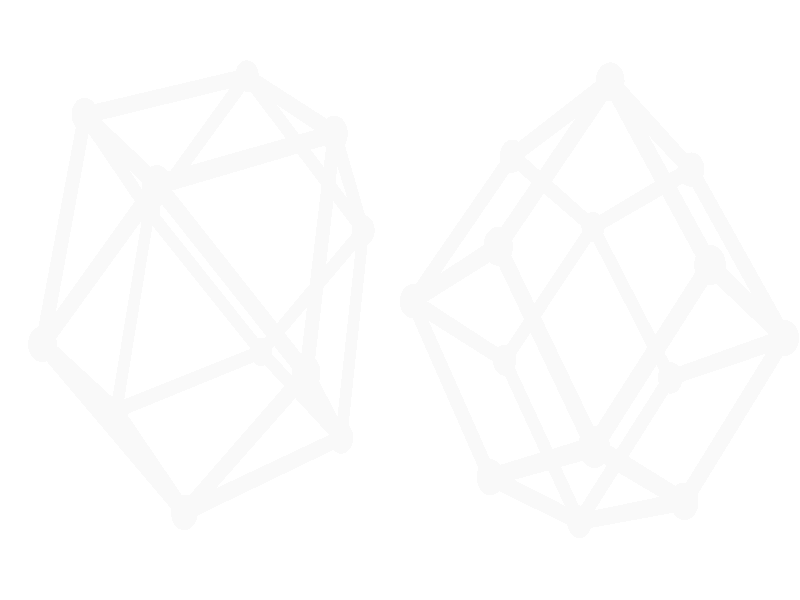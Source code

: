#include "colors.inc"

#declare skalierung = 0.45;

camera {
        location <-1.2, 3.4, 7.0>
        look_at <0, 0, 0>
        right 16/9 * x * skalierung
        up y * skalierung
}

light_source { <-5, 8, -5> color White }
light_source { <0, -5, 3> color <0.5,0.5,0.5> }
sky_sphere {
        pigment {
                color <1,1,1>
        }
}

#declare v1  = < 1, 1, 0>;
#declare v2  = < 1,-1, 0>;
#declare v3  = <-1, 1, 0>;
#declare v4  = <-1,-1, 0>;
#declare v5  = < 1, 0, 1>;
#declare v6  = < 0, 1, 1>;
#declare v7  = <-1, 0, 1>;
#declare v8  = < 0,-1, 1>;
#declare v9  = < 1, 0,-1>;
#declare v10 = < 0, 1,-1>;
#declare v11 = <-1, 0,-1>;
#declare v12 = < 0,-1,-1>;

#declare r = 0.1;
object {
	union {
		sphere { v1, r }
		sphere { v2, r }
		sphere { v3, r }
		sphere { v4, r }
		sphere { v5, r }
		sphere { v6, r }
		sphere { v7, r }
		sphere { v8, r }
		sphere { v9, r }
		sphere { v10, r }
		sphere { v11, r }
		sphere { v12, r }
		cylinder { v1, v5, r/2 }
		cylinder { v1, v6, r/2 }
		cylinder { v1, v9, r/2 }
		cylinder { v1, v10, r/2 }
		cylinder { v2, v5, r/2 }
		cylinder { v2, v8, r/2 }
		cylinder { v2, v9, r/2 }
		cylinder { v2, v12, r/2 }
		cylinder { v3, v6, r/2 }
		cylinder { v3, v7, r/2 }
		cylinder { v3, v10, r/2 }
		cylinder { v3, v11, r/2 }
		cylinder { v4, v7, r/2 }
		cylinder { v4, v8, r/2 }
		cylinder { v4, v11, r/2 }
		cylinder { v4, v12, r/2 }
		cylinder { v5, v6, r/2 }
		cylinder { v5, v8, r/2 }
		cylinder { v6, v7, r/2 }
		cylinder { v7, v8, r/2 }
		cylinder { v9, v10, r/2 }
		cylinder { v9, v12, r/2 }
		cylinder { v10, v11, r/2 }
		cylinder { v11, v12, r/2 }
		pigment {
			color rgb <0.95,0.95,0.95>
		}
		finish {
			specular 0.9
			metallic
		}
	}
	translate <1.5, 0, 0>
}

#declare s = 1.4;
#declare w1 = < 0, 0, 1 > * s;
#declare w2 = < 1, 0, 0 > * s;
#declare w3 = < 0, 1, 0 > * s;
#declare w4 = <-1, 0, 0 > * s;
#declare w5 = < 0,-1, 0 > * s;
#declare w6 = < 0, 0,-1 > * s;

#declare w7  = < 0.5, 0.5, 0.5 > * s;
#declare w8  = <-0.5, 0.5, 0.5 > * s;
#declare w9  = <-0.5,-0.5, 0.5 > * s;
#declare w10 = < 0.5,-0.5, 0.5 > * s;

#declare w11 = < 0.5, 0.5,-0.5 > * s;
#declare w12 = <-0.5, 0.5,-0.5 > * s;
#declare w13 = <-0.5,-0.5,-0.5 > * s;
#declare w14 = < 0.5,-0.5,-0.5 > * s;

object {
	union {
		sphere { w1, r }
		sphere { w2, r }
		sphere { w3, r }
		sphere { w4, r }
		sphere { w5, r }
		sphere { w6, r }
		sphere { w7, r }
		sphere { w8, r }
		sphere { w9, r }
		sphere { w10, r }
		sphere { w11, r }
		sphere { w12, r }
		sphere { w13, r }
		sphere { w14, r }
		cylinder { w1, w7, r/2 }
		cylinder { w1, w8, r/2 }
		cylinder { w1, w9, r/2 }
		cylinder { w1, w10, r/2 }
		cylinder { w2, w7, r/2 }
		cylinder { w2, w10, r/2 }
		cylinder { w2, w11, r/2 }
		cylinder { w2, w14, r/2 }
		cylinder { w3, w7, r/2 }
		cylinder { w3, w8, r/2 }
		cylinder { w3, w11, r/2 }
		cylinder { w3, w12, r/2 }
		cylinder { w4, w8, r/2 }
		cylinder { w4, w9, r/2 }
		cylinder { w4, w12, r/2 }
		cylinder { w4, w13, r/2 }
		cylinder { w5, w9, r/2 }
		cylinder { w5, w10, r/2 }
		cylinder { w5, w13, r/2 }
		cylinder { w5, w14, r/2 }
		cylinder { w6, w11, r/2 }
		cylinder { w6, w12, r/2 }
		cylinder { w6, w13, r/2 }
		cylinder { w6, w14, r/2 }
		pigment {
			color rgb <0.95,0.95,0.95>
		}
		finish {
			specular 0.9
			metallic
		}
	}
	translate <-1.5, 0, 0>
}

